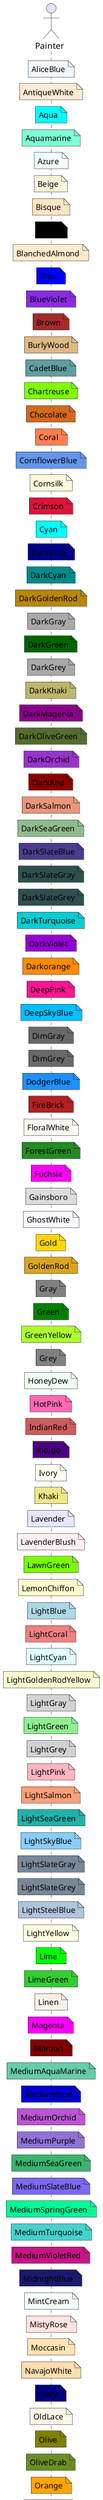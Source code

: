 @startuml

actor Painter as P

note over P #AliceBlue: AliceBlue
note over P #AntiqueWhite: AntiqueWhite
note over P #Aqua: Aqua
note over P #Aquamarine: Aquamarine
note over P #Azure: Azure
note over P #Beige: Beige
note over P #Bisque: Bisque
note over P #Black: Black
note over P #BlanchedAlmond: BlanchedAlmond
note over P #Blue: Blue
note over P #BlueViolet: BlueViolet
note over P #Brown: Brown
note over P #BurlyWood: BurlyWood
note over P #CadetBlue: CadetBlue
note over P #Chartreuse: Chartreuse
note over P #Chocolate: Chocolate
note over P #Coral: Coral
note over P #CornflowerBlue: CornflowerBlue
note over P #Cornsilk: Cornsilk
note over P #Crimson: Crimson
note over P #Cyan: Cyan
note over P #DarkBlue: DarkBlue
note over P #DarkCyan: DarkCyan
note over P #DarkGoldenRod: DarkGoldenRod
note over P #DarkGray: DarkGray
note over P #DarkGreen: DarkGreen
note over P #DarkGrey: DarkGrey
note over P #DarkKhaki: DarkKhaki
note over P #DarkMagenta: DarkMagenta
note over P #DarkOliveGreen: DarkOliveGreen
note over P #DarkOrchid: DarkOrchid
note over P #DarkRed: DarkRed
note over P #DarkSalmon: DarkSalmon
note over P #DarkSeaGreen: DarkSeaGreen
note over P #DarkSlateBlue: DarkSlateBlue
note over P #DarkSlateGray: DarkSlateGray
note over P #DarkSlateGrey: DarkSlateGrey
note over P #DarkTurquoise: DarkTurquoise
note over P #DarkViolet: DarkViolet
note over P #Darkorange: Darkorange
note over P #DeepPink: DeepPink
note over P #DeepSkyBlue: DeepSkyBlue
note over P #DimGray: DimGray
note over P #DimGrey: DimGrey
note over P #DodgerBlue: DodgerBlue
note over P #FireBrick: FireBrick
note over P #FloralWhite: FloralWhite
note over P #ForestGreen: ForestGreen
note over P #Fuchsia: Fuchsia
note over P #Gainsboro: Gainsboro
note over P #GhostWhite: GhostWhite
note over P #Gold: Gold
note over P #GoldenRod: GoldenRod
note over P #Gray: Gray
note over P #Green: Green
note over P #GreenYellow: GreenYellow
note over P #Grey: Grey
note over P #HoneyDew: HoneyDew
note over P #HotPink: HotPink
note over P #IndianRed: IndianRed
note over P #Indigo: Indigo
note over P #Ivory: Ivory
note over P #Khaki: Khaki
note over P #Lavender: Lavender
note over P #LavenderBlush: LavenderBlush
note over P #LawnGreen: LawnGreen
note over P #LemonChiffon: LemonChiffon
note over P #LightBlue: LightBlue
note over P #LightCoral: LightCoral
note over P #LightCyan: LightCyan
note over P #LightGoldenRodYellow: LightGoldenRodYellow
note over P #LightGray: LightGray
note over P #LightGreen: LightGreen
note over P #LightGrey: LightGrey
note over P #LightPink: LightPink
note over P #LightSalmon: LightSalmon
note over P #LightSeaGreen: LightSeaGreen
note over P #LightSkyBlue: LightSkyBlue
note over P #LightSlateGray: LightSlateGray
note over P #LightSlateGrey: LightSlateGrey
note over P #LightSteelBlue: LightSteelBlue
note over P #LightYellow: LightYellow
note over P #Lime: Lime
note over P #LimeGreen: LimeGreen
note over P #Linen: Linen
note over P #Magenta: Magenta
note over P #Maroon: Maroon
note over P #MediumAquaMarine: MediumAquaMarine
note over P #MediumBlue: MediumBlue
note over P #MediumOrchid: MediumOrchid
note over P #MediumPurple: MediumPurple
note over P #MediumSeaGreen: MediumSeaGreen
note over P #MediumSlateBlue: MediumSlateBlue
note over P #MediumSpringGreen: MediumSpringGreen
note over P #MediumTurquoise: MediumTurquoise
note over P #MediumVioletRed: MediumVioletRed
note over P #MidnightBlue: MidnightBlue
note over P #MintCream: MintCream
note over P #MistyRose: MistyRose
note over P #Moccasin: Moccasin
note over P #NavajoWhite: NavajoWhite
note over P #Navy: Navy
note over P #OldLace: OldLace
note over P #Olive: Olive
note over P #OliveDrab: OliveDrab
note over P #Orange: Orange
note over P #OrangeRed: OrangeRed
note over P #Orchid: Orchid
note over P #PaleGoldenRod: PaleGoldenRod
note over P #PaleGreen: PaleGreen
note over P #PaleTurquoise: PaleTurquoise
note over P #PaleVioletRed: PaleVioletRed
note over P #PapayaWhip: PapayaWhip
note over P #PeachPuff: PeachPuff
note over P #Peru: Peru
note over P #Pink: Pink
note over P #Plum: Plum
note over P #PowderBlue: PowderBlue
note over P #Purple: Purple
note over P #Red: Red
note over P #RosyBrown: RosyBrown
note over P #RoyalBlue: RoyalBlue
note over P #SaddleBrown: SaddleBrown
note over P #Salmon: Salmon
note over P #SandyBrown: SandyBrown
note over P #SeaGreen: SeaGreen
note over P #SeaShell: SeaShell
note over P #Sienna: Sienna
note over P #Silver: Silver
note over P #SkyBlue: SkyBlue
note over P #SlateBlue: SlateBlue
note over P #SlateGray: SlateGray
note over P #SlateGrey: SlateGrey
note over P #Snow: Snow
note over P #SpringGreen: SpringGreen
note over P #SteelBlue: SteelBlue
note over P #Tan: Tan
note over P #Teal: Teal
note over P #Thistle: Thistle
note over P #Tomato: Tomato
note over P #Turquoise: Turquoise
note over P #Violet: Violet
note over P #Wheat: Wheat
note over P #White: White
note over P #WhiteSmoke: WhiteSmoke
note over P #Yellow: Yellow
note over P #YellowGreen: YellowGreen
@enduml
